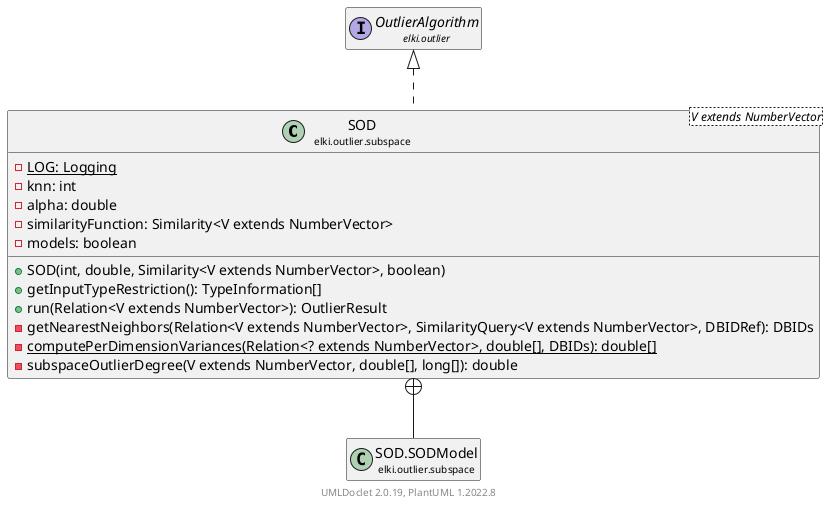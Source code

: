 @startuml
    remove .*\.(Instance|Par|Parameterizer|Factory)$
    set namespaceSeparator none
    hide empty fields
    hide empty methods

    class "<size:14>SOD\n<size:10>elki.outlier.subspace" as elki.outlier.subspace.SOD<V extends NumberVector> [[SOD.html]] {
        {static} -LOG: Logging
        -knn: int
        -alpha: double
        -similarityFunction: Similarity<V extends NumberVector>
        -models: boolean
        +SOD(int, double, Similarity<V extends NumberVector>, boolean)
        +getInputTypeRestriction(): TypeInformation[]
        +run(Relation<V extends NumberVector>): OutlierResult
        -getNearestNeighbors(Relation<V extends NumberVector>, SimilarityQuery<V extends NumberVector>, DBIDRef): DBIDs
        {static} -computePerDimensionVariances(Relation<? extends NumberVector>, double[], DBIDs): double[]
        -subspaceOutlierDegree(V extends NumberVector, double[], long[]): double
    }

    interface "<size:14>OutlierAlgorithm\n<size:10>elki.outlier" as elki.outlier.OutlierAlgorithm [[../OutlierAlgorithm.html]]
    class "<size:14>SOD.SODModel\n<size:10>elki.outlier.subspace" as elki.outlier.subspace.SOD.SODModel [[SOD.SODModel.html]]
    class "<size:14>SOD.Par\n<size:10>elki.outlier.subspace" as elki.outlier.subspace.SOD.Par<V extends NumberVector> [[SOD.Par.html]]

    elki.outlier.OutlierAlgorithm <|.. elki.outlier.subspace.SOD
    elki.outlier.subspace.SOD +-- elki.outlier.subspace.SOD.SODModel
    elki.outlier.subspace.SOD +-- elki.outlier.subspace.SOD.Par

    center footer UMLDoclet 2.0.19, PlantUML 1.2022.8
@enduml
